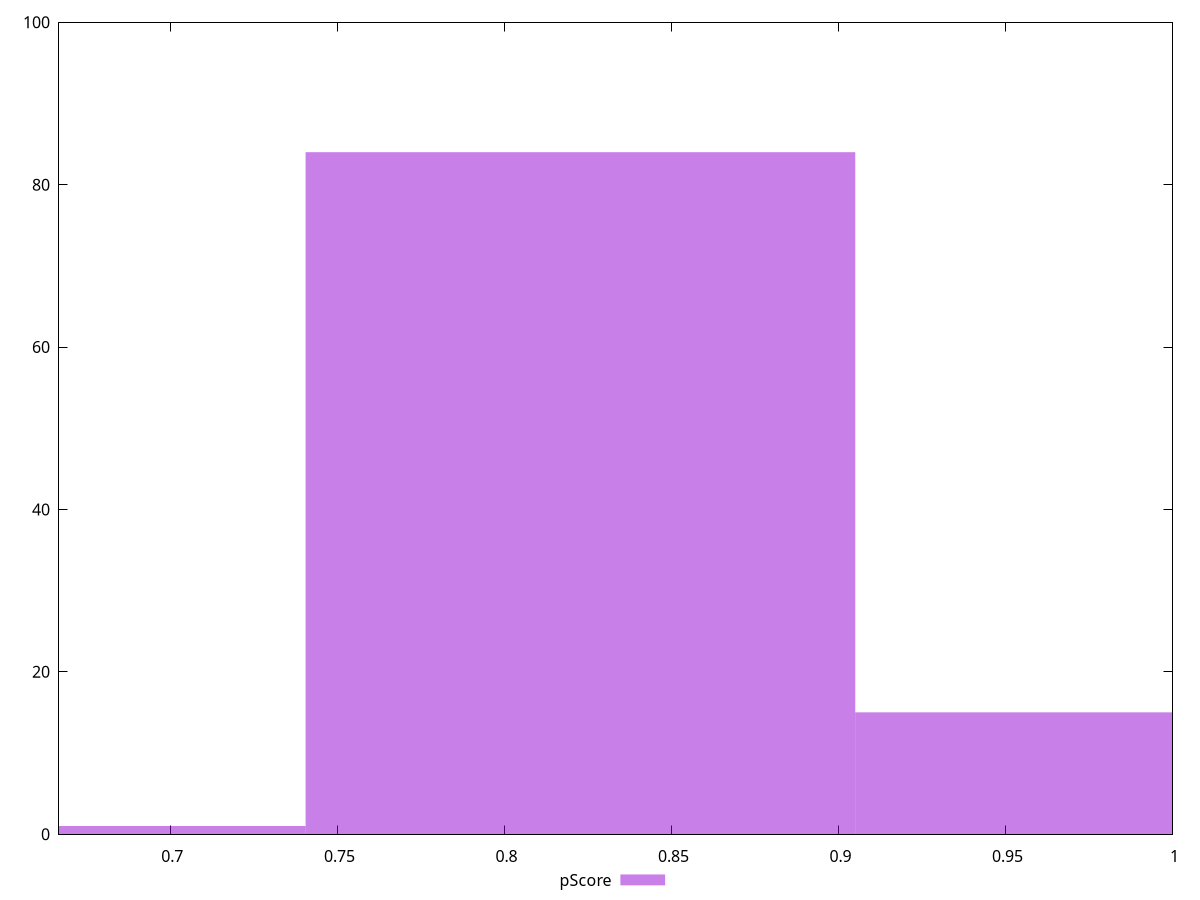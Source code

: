 reset

$pScore <<EOF
0.8227595646654442 84
0.9873114775985331 15
0.6582076517323554 1
EOF

set key outside below
set boxwidth 0.16455191293308885
set xrange [0.6666666666666666:1]
set yrange [0:100]
set trange [0:100]
set style fill transparent solid 0.5 noborder
set terminal svg size 640, 490 enhanced background rgb 'white'
set output "report_00019_2021-02-10T18-14-37.922Z//unused-css-rules/samples/pages+cached+noadtech/pScore/histogram.svg"

plot $pScore title "pScore" with boxes

reset
